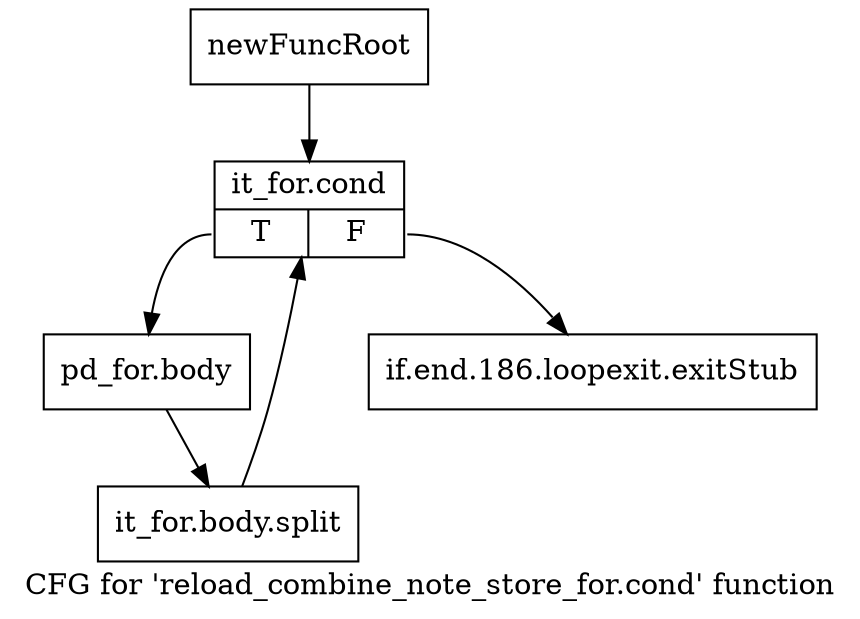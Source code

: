 digraph "CFG for 'reload_combine_note_store_for.cond' function" {
	label="CFG for 'reload_combine_note_store_for.cond' function";

	Node0xbe79350 [shape=record,label="{newFuncRoot}"];
	Node0xbe79350 -> Node0xbe793f0;
	Node0xbe793a0 [shape=record,label="{if.end.186.loopexit.exitStub}"];
	Node0xbe793f0 [shape=record,label="{it_for.cond|{<s0>T|<s1>F}}"];
	Node0xbe793f0:s0 -> Node0xbe79440;
	Node0xbe793f0:s1 -> Node0xbe793a0;
	Node0xbe79440 [shape=record,label="{pd_for.body}"];
	Node0xbe79440 -> Node0xf8fffd0;
	Node0xf8fffd0 [shape=record,label="{it_for.body.split}"];
	Node0xf8fffd0 -> Node0xbe793f0;
}
